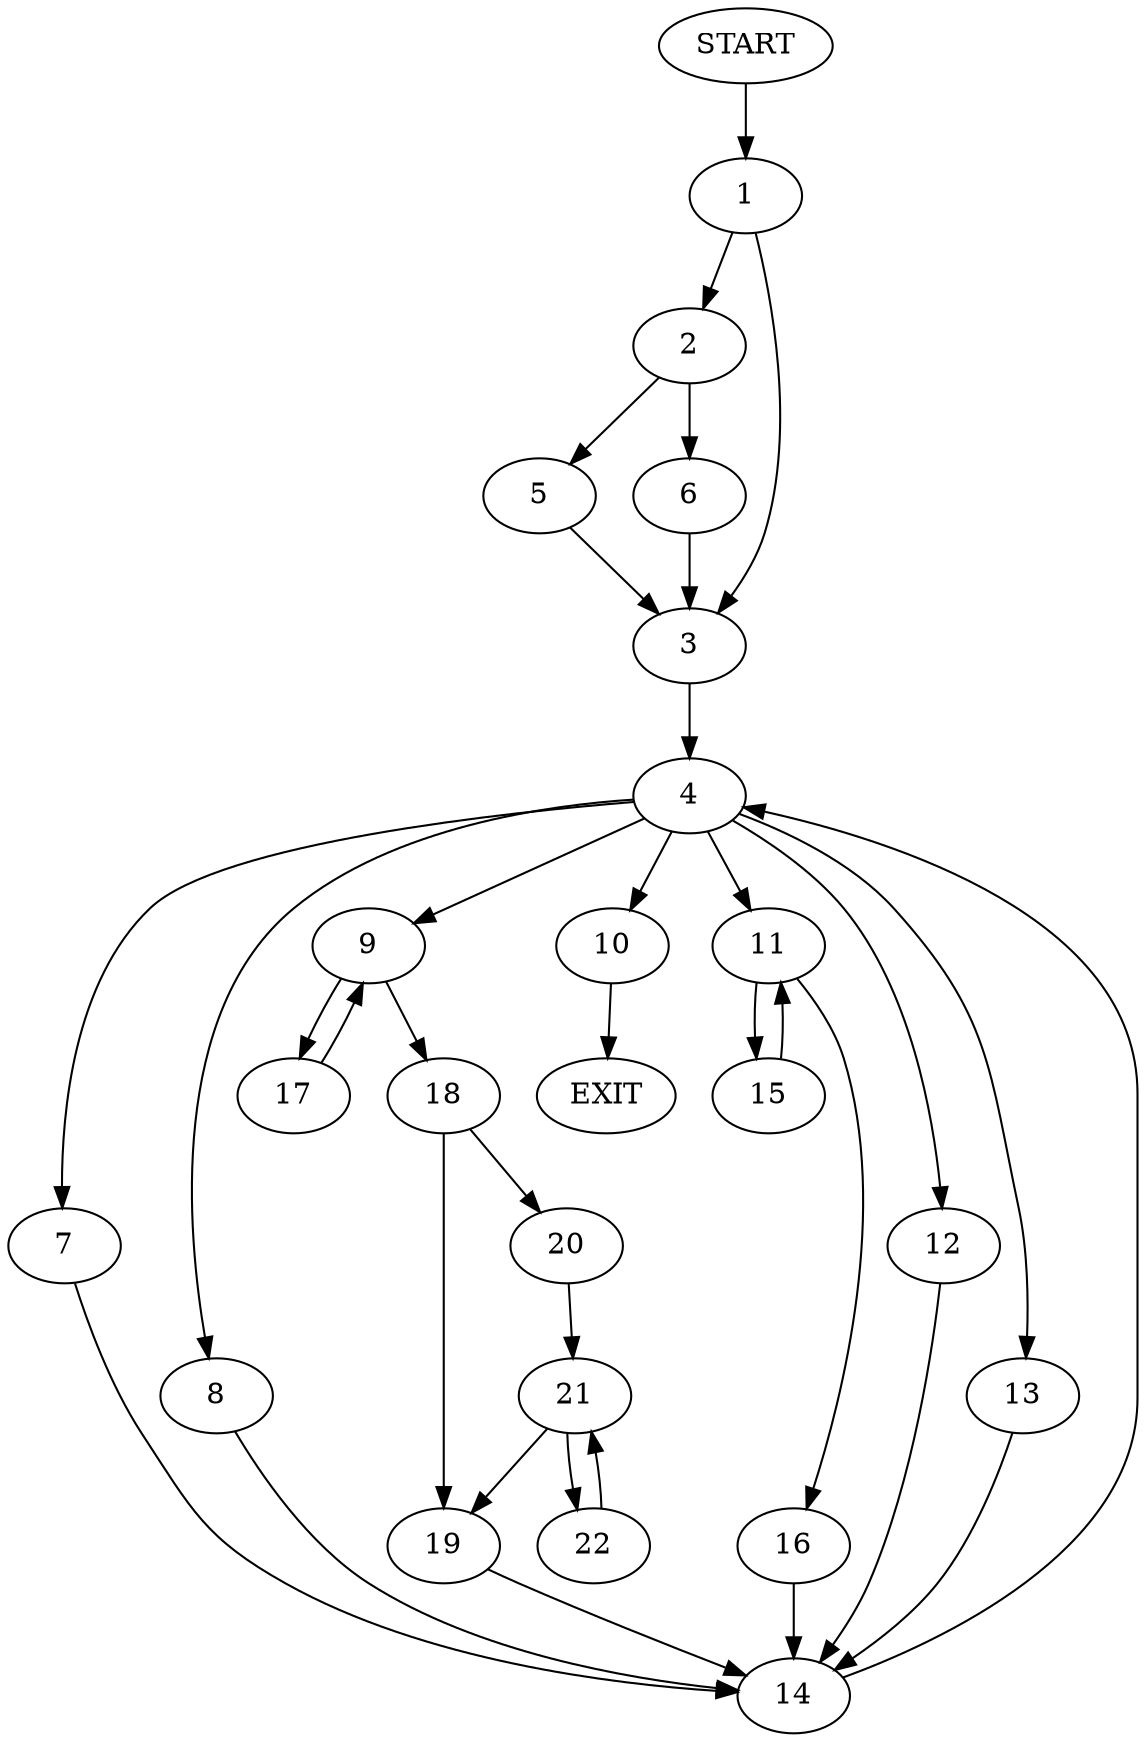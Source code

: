 digraph {
0 [label="START"]
23 [label="EXIT"]
0 -> 1
1 -> 2
1 -> 3
3 -> 4
2 -> 5
2 -> 6
5 -> 3
6 -> 3
4 -> 7
4 -> 8
4 -> 9
4 -> 10
4 -> 11
4 -> 12
4 -> 13
12 -> 14
7 -> 14
8 -> 14
11 -> 15
11 -> 16
9 -> 17
9 -> 18
10 -> 23
13 -> 14
14 -> 4
17 -> 9
18 -> 19
18 -> 20
20 -> 21
19 -> 14
21 -> 19
21 -> 22
22 -> 21
16 -> 14
15 -> 11
}

